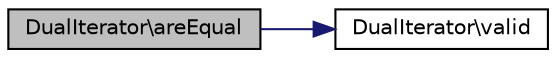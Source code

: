 digraph "DualIterator\areEqual"
{
  edge [fontname="Helvetica",fontsize="10",labelfontname="Helvetica",labelfontsize="10"];
  node [fontname="Helvetica",fontsize="10",shape=record];
  rankdir="LR";
  Node1 [label="DualIterator\\areEqual",height=0.2,width=0.4,color="black", fillcolor="grey75", style="filled" fontcolor="black"];
  Node1 -> Node2 [color="midnightblue",fontsize="10",style="solid",fontname="Helvetica"];
  Node2 [label="DualIterator\\valid",height=0.2,width=0.4,color="black", fillcolor="white", style="filled",URL="$classDualIterator.html#ab397a7e12f66dd5b7c9389574740fadf"];
}
